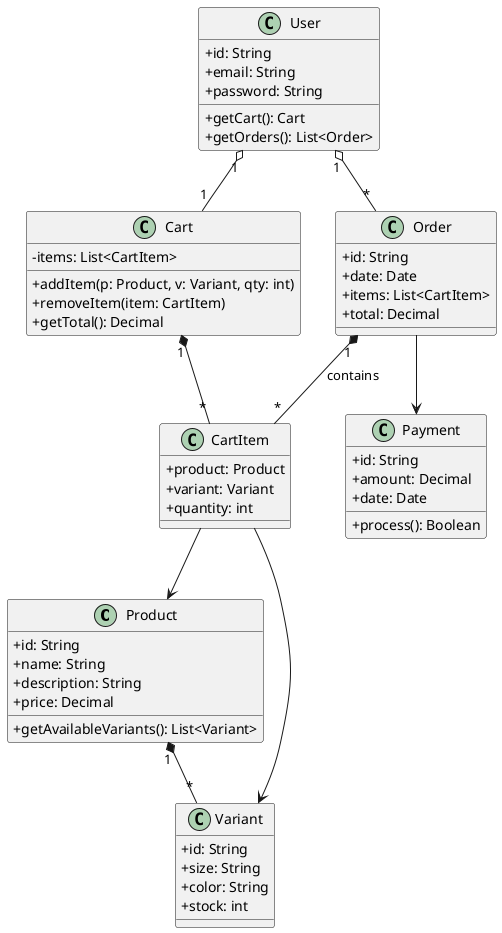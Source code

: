 @startuml diagramme_des_classes.plantuml
skinparam classAttributeIconSize 0

class Product {
  +id: String
  +name: String
  +description: String
  +price: Decimal
  +getAvailableVariants(): List<Variant>
}

class Variant {
  +id: String
  +size: String
  +color: String
  +stock: int
}

class Cart {
  -items: List<CartItem>
  +addItem(p: Product, v: Variant, qty: int)
  +removeItem(item: CartItem)
  +getTotal(): Decimal
}

class CartItem {
  +product: Product
  +variant: Variant
  +quantity: int
}

class User {
  +id: String
  +email: String
  +password: String
  +getCart(): Cart
  +getOrders(): List<Order>
}

class Order {
  +id: String
  +date: Date
  +items: List<CartItem>
  +total: Decimal
}

class Payment {
  +id: String
  +amount: Decimal
  +date: Date
  +process(): Boolean
}

Product "1" *-- "*" Variant

Cart "1" *-- "*" CartItem
CartItem --> Product
CartItem --> Variant

User "1" o-- "1" Cart
User "1" o-- "*" Order
Order "1" *-- "*" CartItem : contains
Order --> Payment
@enduml

